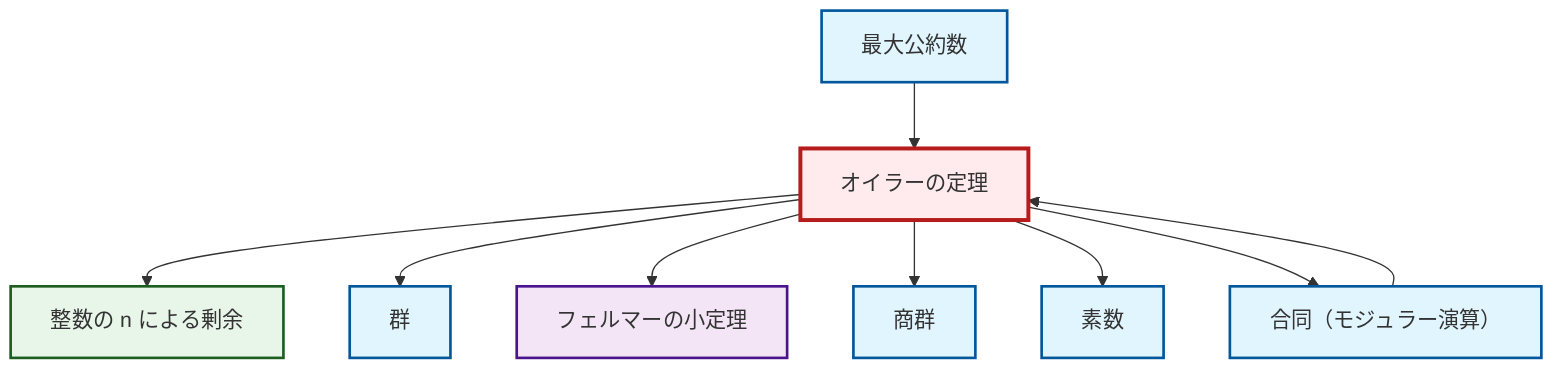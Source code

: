 graph TD
    classDef definition fill:#e1f5fe,stroke:#01579b,stroke-width:2px
    classDef theorem fill:#f3e5f5,stroke:#4a148c,stroke-width:2px
    classDef axiom fill:#fff3e0,stroke:#e65100,stroke-width:2px
    classDef example fill:#e8f5e9,stroke:#1b5e20,stroke-width:2px
    classDef current fill:#ffebee,stroke:#b71c1c,stroke-width:3px
    def-prime["素数"]:::definition
    thm-euler["オイラーの定理"]:::theorem
    def-gcd["最大公約数"]:::definition
    def-group["群"]:::definition
    def-congruence["合同（モジュラー演算）"]:::definition
    thm-fermat-little["フェルマーの小定理"]:::theorem
    def-quotient-group["商群"]:::definition
    ex-quotient-integers-mod-n["整数の n による剰余"]:::example
    def-congruence --> thm-euler
    thm-euler --> ex-quotient-integers-mod-n
    thm-euler --> def-group
    thm-euler --> thm-fermat-little
    thm-euler --> def-quotient-group
    def-gcd --> thm-euler
    thm-euler --> def-prime
    thm-euler --> def-congruence
    class thm-euler current